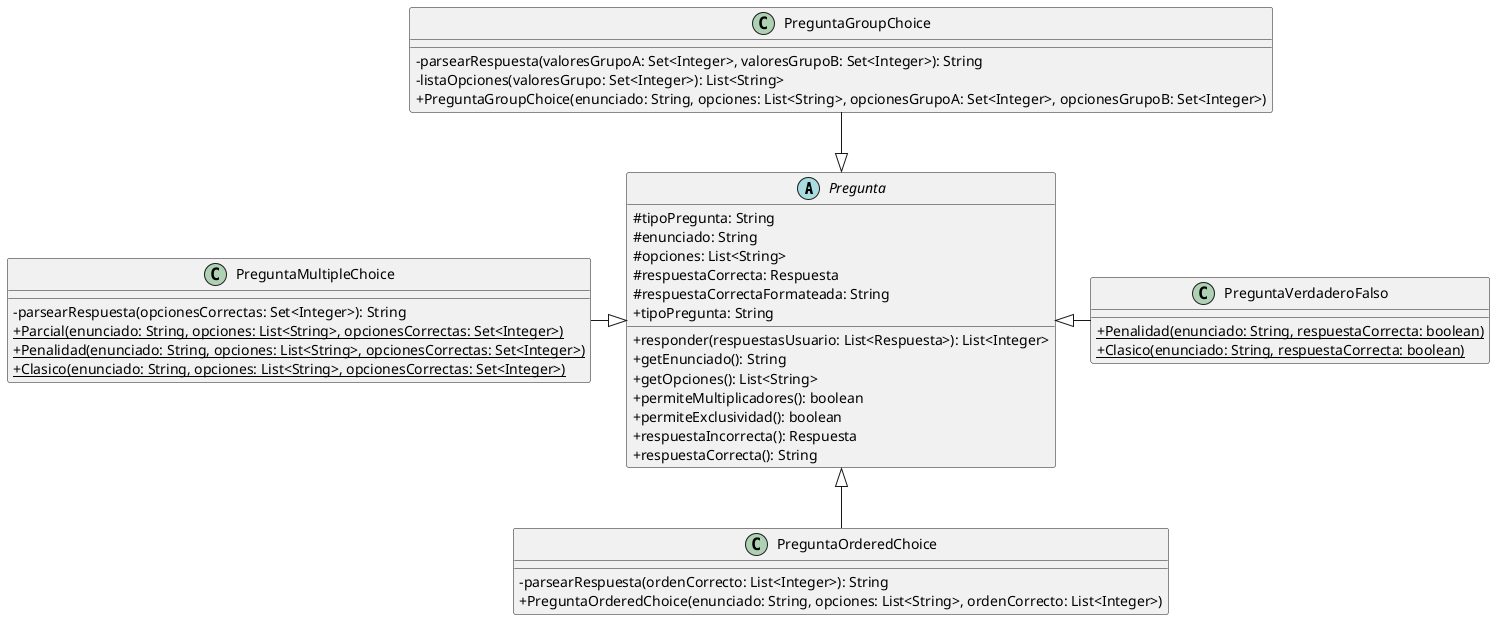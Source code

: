 @startuml
skinparam classAttributeIconSize 0

abstract class Pregunta {
    # tipoPregunta: String
    # enunciado: String
    # opciones: List<String>
    # respuestaCorrecta: Respuesta
    # respuestaCorrectaFormateada: String
    + responder(respuestasUsuario: List<Respuesta>): List<Integer>
    + tipoPregunta: String
    + getEnunciado(): String
    + getOpciones(): List<String>
    + permiteMultiplicadores(): boolean
    + permiteExclusividad(): boolean
    + respuestaIncorrecta(): Respuesta
    + respuestaCorrecta(): String
}

class PreguntaVerdaderoFalso {
    + {static} Penalidad(enunciado: String, respuestaCorrecta: boolean)
    + {static} Clasico(enunciado: String, respuestaCorrecta: boolean)
}

class PreguntaGroupChoice {
    - parsearRespuesta(valoresGrupoA: Set<Integer>, valoresGrupoB: Set<Integer>): String
    - listaOpciones(valoresGrupo: Set<Integer>): List<String>
    + PreguntaGroupChoice(enunciado: String, opciones: List<String>, opcionesGrupoA: Set<Integer>, opcionesGrupoB: Set<Integer>)
}

class PreguntaOrderedChoice {
    - parsearRespuesta(ordenCorrecto: List<Integer>): String
    + PreguntaOrderedChoice(enunciado: String, opciones: List<String>, ordenCorrecto: List<Integer>)
}

class PreguntaMultipleChoice {
    - parsearRespuesta(opcionesCorrectas: Set<Integer>): String
    + {static} Parcial(enunciado: String, opciones: List<String>, opcionesCorrectas: Set<Integer>)
    + {static} Penalidad(enunciado: String, opciones: List<String>, opcionesCorrectas: Set<Integer>)
    + {static} Clasico(enunciado: String, opciones: List<String>, opcionesCorrectas: Set<Integer>)
}

'Ordenamiento De Cuadrados

'Herencia --|> cumple la relación 'es un'
Pregunta <|-up- PreguntaGroupChoice
Pregunta <|-left- PreguntaMultipleChoice
Pregunta <|-down- PreguntaOrderedChoice
Pregunta <|-right- PreguntaVerdaderoFalso

'Asociacion --> un objeto guarda a otro

'Agregacion --o un objeto esta compuesto por otro pero no lo necesita para vivir

'Composicion --* un objeto es dueño de otro

'Dependencia ..> un objeto utiliza a otro porque lo recibe/devuelve

'Interfaces ..|> colección de declaraciones de métodos sin implemetnar


@enduml
